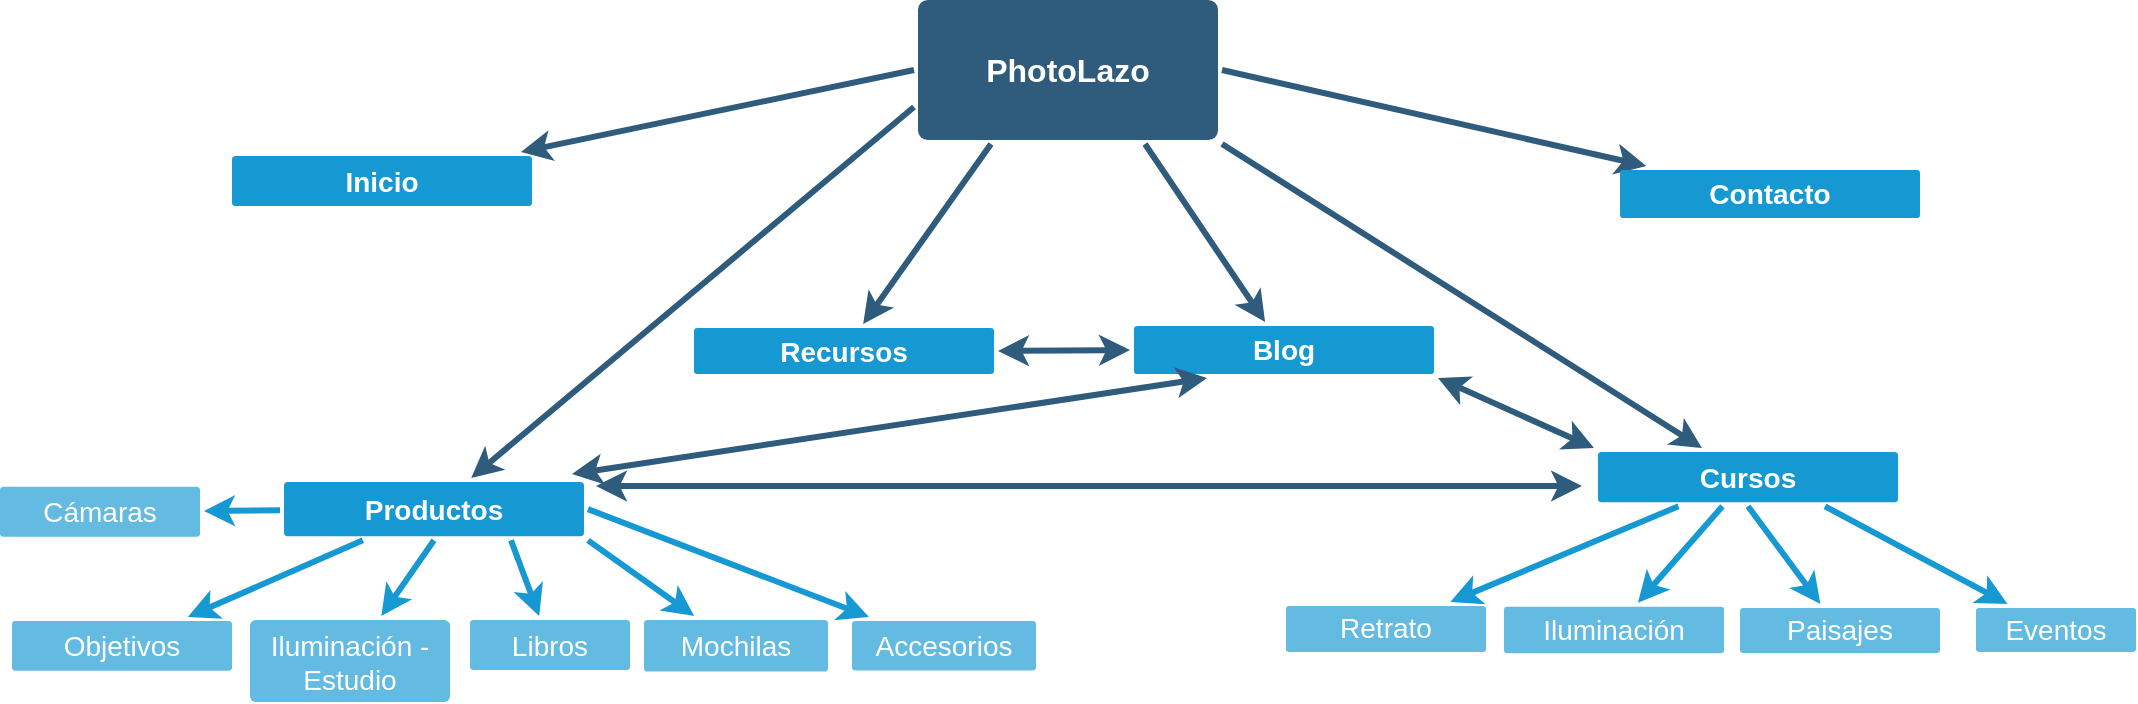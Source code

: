 <mxfile version="14.6.3" type="device"><diagram id="6a731a19-8d31-9384-78a2-239565b7b9f0" name="Page-1"><mxGraphModel dx="1296" dy="722" grid="0" gridSize="10" guides="1" tooltips="1" connect="1" arrows="1" fold="1" page="1" pageScale="1" pageWidth="1169" pageHeight="827" background="#ffffff" math="0" shadow="0"><root><mxCell id="0"/><mxCell id="1" parent="0"/><mxCell id="1747" value="" style="edgeStyle=none;rounded=0;jumpStyle=none;html=1;shadow=0;labelBackgroundColor=none;startArrow=none;startFill=0;endArrow=classic;endFill=1;jettySize=auto;orthogonalLoop=1;strokeColor=#2F5B7C;strokeWidth=3;fontFamily=Helvetica;fontSize=16;fontColor=#23445D;spacing=5;exitX=0;exitY=0.5;exitDx=0;exitDy=0;" parent="1" source="1749" target="1760" edge="1"><mxGeometry relative="1" as="geometry"><mxPoint x="306" y="126" as="sourcePoint"/></mxGeometry></mxCell><mxCell id="1749" value="PhotoLazo" style="rounded=1;whiteSpace=wrap;html=1;shadow=0;labelBackgroundColor=none;strokeColor=none;strokeWidth=3;fillColor=#2F5B7C;fontFamily=Helvetica;fontSize=16;fontColor=#FFFFFF;align=center;fontStyle=1;spacing=5;arcSize=7;perimeterSpacing=2;" parent="1" vertex="1"><mxGeometry x="491" y="66" width="150" height="70" as="geometry"/></mxCell><mxCell id="1760" value="Inicio" style="rounded=1;whiteSpace=wrap;html=1;shadow=0;labelBackgroundColor=none;strokeColor=none;strokeWidth=3;fillColor=#1699d3;fontFamily=Helvetica;fontSize=14;fontColor=#FFFFFF;align=center;spacing=5;fontStyle=1;arcSize=7;perimeterSpacing=2;" parent="1" vertex="1"><mxGeometry x="148" y="144" width="150" height="25" as="geometry"/></mxCell><mxCell id="pGMLZp_GBRWIFvfykemZ-1787" value="" style="edgeStyle=none;rounded=0;jumpStyle=none;html=1;shadow=0;labelBackgroundColor=none;startArrow=none;startFill=0;endArrow=classic;endFill=1;jettySize=auto;orthogonalLoop=1;strokeColor=#2F5B7C;strokeWidth=3;fontFamily=Helvetica;fontSize=16;fontColor=#23445D;spacing=5;exitX=0;exitY=0.75;exitDx=0;exitDy=0;" parent="1" source="1749" target="pGMLZp_GBRWIFvfykemZ-1791" edge="1"><mxGeometry relative="1" as="geometry"><mxPoint x="405" y="136" as="sourcePoint"/></mxGeometry></mxCell><mxCell id="pGMLZp_GBRWIFvfykemZ-1788" value="" style="edgeStyle=none;rounded=0;jumpStyle=none;html=1;shadow=0;labelBackgroundColor=none;startArrow=none;startFill=0;endArrow=classic;endFill=1;jettySize=auto;orthogonalLoop=1;strokeColor=#1699D3;strokeWidth=3;fontFamily=Helvetica;fontSize=14;fontColor=#FFFFFF;spacing=5;" parent="1" source="pGMLZp_GBRWIFvfykemZ-1791" target="pGMLZp_GBRWIFvfykemZ-1794" edge="1"><mxGeometry relative="1" as="geometry"/></mxCell><mxCell id="pGMLZp_GBRWIFvfykemZ-1789" value="" style="edgeStyle=none;rounded=0;jumpStyle=none;html=1;shadow=0;labelBackgroundColor=none;startArrow=none;startFill=0;endArrow=classic;endFill=1;jettySize=auto;orthogonalLoop=1;strokeColor=#1699D3;strokeWidth=3;fontFamily=Helvetica;fontSize=14;fontColor=#FFFFFF;spacing=5;" parent="1" source="pGMLZp_GBRWIFvfykemZ-1791" target="pGMLZp_GBRWIFvfykemZ-1793" edge="1"><mxGeometry relative="1" as="geometry"/></mxCell><mxCell id="pGMLZp_GBRWIFvfykemZ-1790" value="" style="edgeStyle=none;rounded=0;jumpStyle=none;html=1;shadow=0;labelBackgroundColor=none;startArrow=none;startFill=0;endArrow=classic;endFill=1;jettySize=auto;orthogonalLoop=1;strokeColor=#1699D3;strokeWidth=3;fontFamily=Helvetica;fontSize=14;fontColor=#FFFFFF;spacing=5;exitX=0.5;exitY=1;exitDx=0;exitDy=0;" parent="1" source="pGMLZp_GBRWIFvfykemZ-1791" target="pGMLZp_GBRWIFvfykemZ-1792" edge="1"><mxGeometry relative="1" as="geometry"><mxPoint x="294" y="382.0" as="sourcePoint"/></mxGeometry></mxCell><mxCell id="pGMLZp_GBRWIFvfykemZ-1791" value="Productos" style="rounded=1;whiteSpace=wrap;html=1;shadow=0;labelBackgroundColor=none;strokeColor=none;strokeWidth=3;fillColor=#1699d3;fontFamily=Helvetica;fontSize=14;fontColor=#FFFFFF;align=center;spacing=5;fontStyle=1;arcSize=7;perimeterSpacing=2;" parent="1" vertex="1"><mxGeometry x="174" y="307" width="150" height="27.16" as="geometry"/></mxCell><mxCell id="pGMLZp_GBRWIFvfykemZ-1792" value="Iluminación - Estudio" style="rounded=1;whiteSpace=wrap;html=1;shadow=0;labelBackgroundColor=none;strokeColor=none;strokeWidth=3;fillColor=#64bbe2;fontFamily=Helvetica;fontSize=14;fontColor=#FFFFFF;align=center;spacing=5;arcSize=7;perimeterSpacing=2;" parent="1" vertex="1"><mxGeometry x="157" y="376" width="100" height="41" as="geometry"/></mxCell><mxCell id="pGMLZp_GBRWIFvfykemZ-1793" value="Objetivos" style="rounded=1;whiteSpace=wrap;html=1;shadow=0;labelBackgroundColor=none;strokeColor=none;strokeWidth=3;fillColor=#64bbe2;fontFamily=Helvetica;fontSize=14;fontColor=#FFFFFF;align=center;spacing=5;arcSize=7;perimeterSpacing=2;" parent="1" vertex="1"><mxGeometry x="38" y="376.46" width="110" height="24.88" as="geometry"/></mxCell><mxCell id="pGMLZp_GBRWIFvfykemZ-1794" value="Cámaras" style="rounded=1;whiteSpace=wrap;html=1;shadow=0;labelBackgroundColor=none;strokeColor=none;strokeWidth=3;fillColor=#64bbe2;fontFamily=Helvetica;fontSize=14;fontColor=#FFFFFF;align=center;spacing=5;arcSize=7;perimeterSpacing=2;" parent="1" vertex="1"><mxGeometry x="32" y="309.36" width="100" height="25" as="geometry"/></mxCell><mxCell id="pGMLZp_GBRWIFvfykemZ-1798" value="" style="edgeStyle=none;rounded=0;jumpStyle=none;html=1;shadow=0;labelBackgroundColor=none;startArrow=none;startFill=0;endArrow=classic;endFill=1;jettySize=auto;orthogonalLoop=1;strokeColor=#1699D3;strokeWidth=3;fontFamily=Helvetica;fontSize=14;fontColor=#FFFFFF;spacing=5;exitX=0.75;exitY=1;exitDx=0;exitDy=0;" parent="1" source="pGMLZp_GBRWIFvfykemZ-1791" target="pGMLZp_GBRWIFvfykemZ-1799" edge="1"><mxGeometry relative="1" as="geometry"><mxPoint x="264" y="322.0" as="sourcePoint"/></mxGeometry></mxCell><mxCell id="pGMLZp_GBRWIFvfykemZ-1799" value="Libros" style="rounded=1;whiteSpace=wrap;html=1;shadow=0;labelBackgroundColor=none;strokeColor=none;strokeWidth=3;fillColor=#64bbe2;fontFamily=Helvetica;fontSize=14;fontColor=#FFFFFF;align=center;spacing=5;arcSize=7;perimeterSpacing=2;" parent="1" vertex="1"><mxGeometry x="267" y="376" width="80" height="25" as="geometry"/></mxCell><mxCell id="pGMLZp_GBRWIFvfykemZ-1800" value="" style="edgeStyle=none;rounded=0;jumpStyle=none;html=1;shadow=0;labelBackgroundColor=none;startArrow=none;startFill=0;endArrow=classic;endFill=1;jettySize=auto;orthogonalLoop=1;strokeColor=#1699D3;strokeWidth=3;fontFamily=Helvetica;fontSize=14;fontColor=#FFFFFF;spacing=5;exitX=1;exitY=1;exitDx=0;exitDy=0;" parent="1" source="pGMLZp_GBRWIFvfykemZ-1791" target="pGMLZp_GBRWIFvfykemZ-1801" edge="1"><mxGeometry relative="1" as="geometry"><mxPoint x="324" y="412.0" as="sourcePoint"/></mxGeometry></mxCell><mxCell id="pGMLZp_GBRWIFvfykemZ-1801" value="Mochilas" style="rounded=1;whiteSpace=wrap;html=1;shadow=0;labelBackgroundColor=none;strokeColor=none;strokeWidth=3;fillColor=#64bbe2;fontFamily=Helvetica;fontSize=14;fontColor=#FFFFFF;align=center;spacing=5;arcSize=7;perimeterSpacing=2;" parent="1" vertex="1"><mxGeometry x="354" y="376" width="92" height="25.8" as="geometry"/></mxCell><mxCell id="pGMLZp_GBRWIFvfykemZ-1802" value="" style="edgeStyle=none;rounded=0;jumpStyle=none;html=1;shadow=0;labelBackgroundColor=none;startArrow=none;startFill=0;endArrow=classic;endFill=1;jettySize=auto;orthogonalLoop=1;strokeColor=#1699D3;strokeWidth=3;fontFamily=Helvetica;fontSize=14;fontColor=#FFFFFF;spacing=5;exitX=1;exitY=0.5;exitDx=0;exitDy=0;" parent="1" source="pGMLZp_GBRWIFvfykemZ-1791" target="pGMLZp_GBRWIFvfykemZ-1803" edge="1"><mxGeometry relative="1" as="geometry"><mxPoint x="334" y="422.0" as="sourcePoint"/></mxGeometry></mxCell><mxCell id="pGMLZp_GBRWIFvfykemZ-1803" value="Accesorios" style="rounded=1;whiteSpace=wrap;html=1;shadow=0;labelBackgroundColor=none;strokeColor=none;strokeWidth=3;fillColor=#64bbe2;fontFamily=Helvetica;fontSize=14;fontColor=#FFFFFF;align=center;spacing=5;arcSize=7;perimeterSpacing=2;" parent="1" vertex="1"><mxGeometry x="458" y="376.46" width="92" height="24.8" as="geometry"/></mxCell><mxCell id="pGMLZp_GBRWIFvfykemZ-1804" value="" style="edgeStyle=none;rounded=0;jumpStyle=none;html=1;shadow=0;labelBackgroundColor=none;startArrow=none;startFill=0;endArrow=classic;endFill=1;jettySize=auto;orthogonalLoop=1;strokeColor=#2F5B7C;strokeWidth=3;fontFamily=Helvetica;fontSize=16;fontColor=#23445D;spacing=5;exitX=1;exitY=1;exitDx=0;exitDy=0;" parent="1" source="1749" target="pGMLZp_GBRWIFvfykemZ-1808" edge="1"><mxGeometry relative="1" as="geometry"><mxPoint x="705" y="138" as="sourcePoint"/></mxGeometry></mxCell><mxCell id="pGMLZp_GBRWIFvfykemZ-1805" value="" style="edgeStyle=none;rounded=0;jumpStyle=none;html=1;shadow=0;labelBackgroundColor=none;startArrow=none;startFill=0;endArrow=classic;endFill=1;jettySize=auto;orthogonalLoop=1;strokeColor=#1699D3;strokeWidth=3;fontFamily=Helvetica;fontSize=14;fontColor=#FFFFFF;spacing=5;" parent="1" source="pGMLZp_GBRWIFvfykemZ-1808" target="pGMLZp_GBRWIFvfykemZ-1811" edge="1"><mxGeometry relative="1" as="geometry"/></mxCell><mxCell id="pGMLZp_GBRWIFvfykemZ-1806" value="" style="edgeStyle=none;rounded=0;jumpStyle=none;html=1;shadow=0;labelBackgroundColor=none;startArrow=none;startFill=0;endArrow=classic;endFill=1;jettySize=auto;orthogonalLoop=1;strokeColor=#1699D3;strokeWidth=3;fontFamily=Helvetica;fontSize=14;fontColor=#FFFFFF;spacing=5;" parent="1" source="pGMLZp_GBRWIFvfykemZ-1808" target="pGMLZp_GBRWIFvfykemZ-1810" edge="1"><mxGeometry relative="1" as="geometry"/></mxCell><mxCell id="pGMLZp_GBRWIFvfykemZ-1807" value="" style="edgeStyle=none;rounded=0;jumpStyle=none;html=1;shadow=0;labelBackgroundColor=none;startArrow=none;startFill=0;endArrow=classic;endFill=1;jettySize=auto;orthogonalLoop=1;strokeColor=#1699D3;strokeWidth=3;fontFamily=Helvetica;fontSize=14;fontColor=#FFFFFF;spacing=5;exitX=0.5;exitY=1;exitDx=0;exitDy=0;" parent="1" source="pGMLZp_GBRWIFvfykemZ-1808" target="pGMLZp_GBRWIFvfykemZ-1809" edge="1"><mxGeometry relative="1" as="geometry"><mxPoint x="951" y="365.0" as="sourcePoint"/></mxGeometry></mxCell><mxCell id="pGMLZp_GBRWIFvfykemZ-1808" value="Cursos" style="rounded=1;whiteSpace=wrap;html=1;shadow=0;labelBackgroundColor=none;strokeColor=none;strokeWidth=3;fillColor=#1699d3;fontFamily=Helvetica;fontSize=14;fontColor=#FFFFFF;align=center;spacing=5;fontStyle=1;arcSize=7;perimeterSpacing=2;" parent="1" vertex="1"><mxGeometry x="831" y="292" width="150" height="25.16" as="geometry"/></mxCell><mxCell id="pGMLZp_GBRWIFvfykemZ-1809" value="Paisajes" style="rounded=1;whiteSpace=wrap;html=1;shadow=0;labelBackgroundColor=none;strokeColor=none;strokeWidth=3;fillColor=#64bbe2;fontFamily=Helvetica;fontSize=14;fontColor=#FFFFFF;align=center;spacing=5;arcSize=7;perimeterSpacing=2;" parent="1" vertex="1"><mxGeometry x="902" y="370" width="100" height="22.48" as="geometry"/></mxCell><mxCell id="pGMLZp_GBRWIFvfykemZ-1810" value="Iluminación" style="rounded=1;whiteSpace=wrap;html=1;shadow=0;labelBackgroundColor=none;strokeColor=none;strokeWidth=3;fillColor=#64bbe2;fontFamily=Helvetica;fontSize=14;fontColor=#FFFFFF;align=center;spacing=5;arcSize=7;perimeterSpacing=2;" parent="1" vertex="1"><mxGeometry x="784" y="369.32" width="110" height="23.32" as="geometry"/></mxCell><mxCell id="pGMLZp_GBRWIFvfykemZ-1811" value="Retrato" style="rounded=1;whiteSpace=wrap;html=1;shadow=0;labelBackgroundColor=none;strokeColor=none;strokeWidth=3;fillColor=#64bbe2;fontFamily=Helvetica;fontSize=14;fontColor=#FFFFFF;align=center;spacing=5;arcSize=7;perimeterSpacing=2;" parent="1" vertex="1"><mxGeometry x="675" y="368.96" width="100" height="23" as="geometry"/></mxCell><mxCell id="pGMLZp_GBRWIFvfykemZ-1812" value="" style="edgeStyle=none;rounded=0;jumpStyle=none;html=1;shadow=0;labelBackgroundColor=none;startArrow=none;startFill=0;endArrow=classic;endFill=1;jettySize=auto;orthogonalLoop=1;strokeColor=#1699D3;strokeWidth=3;fontFamily=Helvetica;fontSize=14;fontColor=#FFFFFF;spacing=5;exitX=0.75;exitY=1;exitDx=0;exitDy=0;" parent="1" source="pGMLZp_GBRWIFvfykemZ-1808" target="pGMLZp_GBRWIFvfykemZ-1813" edge="1"><mxGeometry relative="1" as="geometry"><mxPoint x="921" y="305.0" as="sourcePoint"/></mxGeometry></mxCell><mxCell id="pGMLZp_GBRWIFvfykemZ-1813" value="Eventos" style="rounded=1;whiteSpace=wrap;html=1;shadow=0;labelBackgroundColor=none;strokeColor=none;strokeWidth=3;fillColor=#64bbe2;fontFamily=Helvetica;fontSize=14;fontColor=#FFFFFF;align=center;spacing=5;arcSize=7;perimeterSpacing=2;" parent="1" vertex="1"><mxGeometry x="1020" y="370" width="80" height="21.96" as="geometry"/></mxCell><mxCell id="pGMLZp_GBRWIFvfykemZ-1818" value="" style="edgeStyle=none;rounded=0;jumpStyle=none;html=1;shadow=0;labelBackgroundColor=none;startArrow=none;startFill=0;endArrow=classic;endFill=1;jettySize=auto;orthogonalLoop=1;strokeColor=#2F5B7C;strokeWidth=3;fontFamily=Helvetica;fontSize=16;fontColor=#23445D;spacing=5;exitX=0.75;exitY=1;exitDx=0;exitDy=0;" parent="1" source="1749" target="pGMLZp_GBRWIFvfykemZ-1819" edge="1"><mxGeometry relative="1" as="geometry"><mxPoint x="1069" y="126" as="sourcePoint"/></mxGeometry></mxCell><mxCell id="pGMLZp_GBRWIFvfykemZ-1819" value="Blog" style="rounded=1;whiteSpace=wrap;html=1;shadow=0;labelBackgroundColor=none;strokeColor=none;strokeWidth=3;fillColor=#1699d3;fontFamily=Helvetica;fontSize=14;fontColor=#FFFFFF;align=center;spacing=5;fontStyle=1;arcSize=7;perimeterSpacing=2;" parent="1" vertex="1"><mxGeometry x="599" y="229" width="150" height="24" as="geometry"/></mxCell><mxCell id="pGMLZp_GBRWIFvfykemZ-1820" value="" style="edgeStyle=none;rounded=0;jumpStyle=none;html=1;shadow=0;labelBackgroundColor=none;startArrow=none;startFill=0;endArrow=classic;endFill=1;jettySize=auto;orthogonalLoop=1;strokeColor=#2F5B7C;strokeWidth=3;fontFamily=Helvetica;fontSize=16;fontColor=#23445D;spacing=5;exitX=0.25;exitY=1;exitDx=0;exitDy=0;" parent="1" source="1749" target="pGMLZp_GBRWIFvfykemZ-1821" edge="1"><mxGeometry relative="1" as="geometry"><mxPoint x="643" y="34.5" as="sourcePoint"/></mxGeometry></mxCell><mxCell id="pGMLZp_GBRWIFvfykemZ-1821" value="Recursos" style="rounded=1;whiteSpace=wrap;html=1;shadow=0;labelBackgroundColor=none;strokeColor=none;strokeWidth=3;fillColor=#1699d3;fontFamily=Helvetica;fontSize=14;fontColor=#FFFFFF;align=center;spacing=5;fontStyle=1;arcSize=7;perimeterSpacing=2;" parent="1" vertex="1"><mxGeometry x="379" y="230" width="150" height="23" as="geometry"/></mxCell><mxCell id="pGMLZp_GBRWIFvfykemZ-1822" value="" style="edgeStyle=none;rounded=0;jumpStyle=none;html=1;shadow=0;labelBackgroundColor=none;startArrow=none;startFill=0;endArrow=classic;endFill=1;jettySize=auto;orthogonalLoop=1;strokeColor=#2F5B7C;strokeWidth=3;fontFamily=Helvetica;fontSize=16;fontColor=#23445D;spacing=5;exitX=1;exitY=0.5;exitDx=0;exitDy=0;" parent="1" source="1749" target="pGMLZp_GBRWIFvfykemZ-1823" edge="1"><mxGeometry relative="1" as="geometry"><mxPoint x="356" y="-20.5" as="sourcePoint"/></mxGeometry></mxCell><mxCell id="pGMLZp_GBRWIFvfykemZ-1823" value="Contacto" style="rounded=1;whiteSpace=wrap;html=1;shadow=0;labelBackgroundColor=none;strokeColor=none;strokeWidth=3;fillColor=#1699d3;fontFamily=Helvetica;fontSize=14;fontColor=#FFFFFF;align=center;spacing=5;fontStyle=1;arcSize=7;perimeterSpacing=2;" parent="1" vertex="1"><mxGeometry x="842" y="151" width="150" height="24" as="geometry"/></mxCell><mxCell id="uvlpn7OCrBe07NGzu1II-1763" value="" style="edgeStyle=none;rounded=0;jumpStyle=none;html=1;shadow=0;labelBackgroundColor=none;startArrow=classic;startFill=1;endArrow=classic;endFill=1;jettySize=auto;orthogonalLoop=1;strokeColor=#2F5B7C;strokeWidth=3;fontFamily=Helvetica;fontSize=16;fontColor=#23445D;spacing=5;" edge="1" parent="1"><mxGeometry relative="1" as="geometry"><mxPoint x="823" y="309" as="sourcePoint"/><mxPoint x="330" y="309" as="targetPoint"/></mxGeometry></mxCell><mxCell id="uvlpn7OCrBe07NGzu1II-1764" value="" style="edgeStyle=none;rounded=0;jumpStyle=none;html=1;shadow=0;labelBackgroundColor=none;startArrow=classic;startFill=1;endArrow=classic;endFill=1;jettySize=auto;orthogonalLoop=1;strokeColor=#2F5B7C;strokeWidth=3;fontFamily=Helvetica;fontSize=16;fontColor=#23445D;spacing=5;exitX=0.25;exitY=1;exitDx=0;exitDy=0;" edge="1" parent="1" source="pGMLZp_GBRWIFvfykemZ-1819"><mxGeometry relative="1" as="geometry"><mxPoint x="591" y="246" as="sourcePoint"/><mxPoint x="318" y="303" as="targetPoint"/></mxGeometry></mxCell><mxCell id="uvlpn7OCrBe07NGzu1II-1765" value="" style="edgeStyle=none;rounded=0;jumpStyle=none;html=1;shadow=0;labelBackgroundColor=none;startArrow=classic;startFill=1;endArrow=classic;endFill=1;jettySize=auto;orthogonalLoop=1;strokeColor=#2F5B7C;strokeWidth=3;fontFamily=Helvetica;fontSize=16;fontColor=#23445D;spacing=5;exitX=1;exitY=1;exitDx=0;exitDy=0;entryX=0;entryY=0;entryDx=0;entryDy=0;" edge="1" parent="1" source="pGMLZp_GBRWIFvfykemZ-1819" target="pGMLZp_GBRWIFvfykemZ-1808"><mxGeometry relative="1" as="geometry"><mxPoint x="607" y="258" as="sourcePoint"/><mxPoint x="689" y="287" as="targetPoint"/></mxGeometry></mxCell><mxCell id="uvlpn7OCrBe07NGzu1II-1766" value="" style="edgeStyle=none;rounded=0;jumpStyle=none;html=1;shadow=0;labelBackgroundColor=none;startArrow=classic;startFill=1;endArrow=classic;endFill=1;jettySize=auto;orthogonalLoop=1;strokeColor=#2F5B7C;strokeWidth=3;fontFamily=Helvetica;fontSize=16;fontColor=#23445D;spacing=5;exitX=0;exitY=0.5;exitDx=0;exitDy=0;entryX=1;entryY=0.5;entryDx=0;entryDy=0;" edge="1" parent="1" source="pGMLZp_GBRWIFvfykemZ-1819" target="pGMLZp_GBRWIFvfykemZ-1821"><mxGeometry relative="1" as="geometry"><mxPoint x="617" y="268" as="sourcePoint"/><mxPoint x="542" y="241" as="targetPoint"/></mxGeometry></mxCell></root></mxGraphModel></diagram></mxfile>